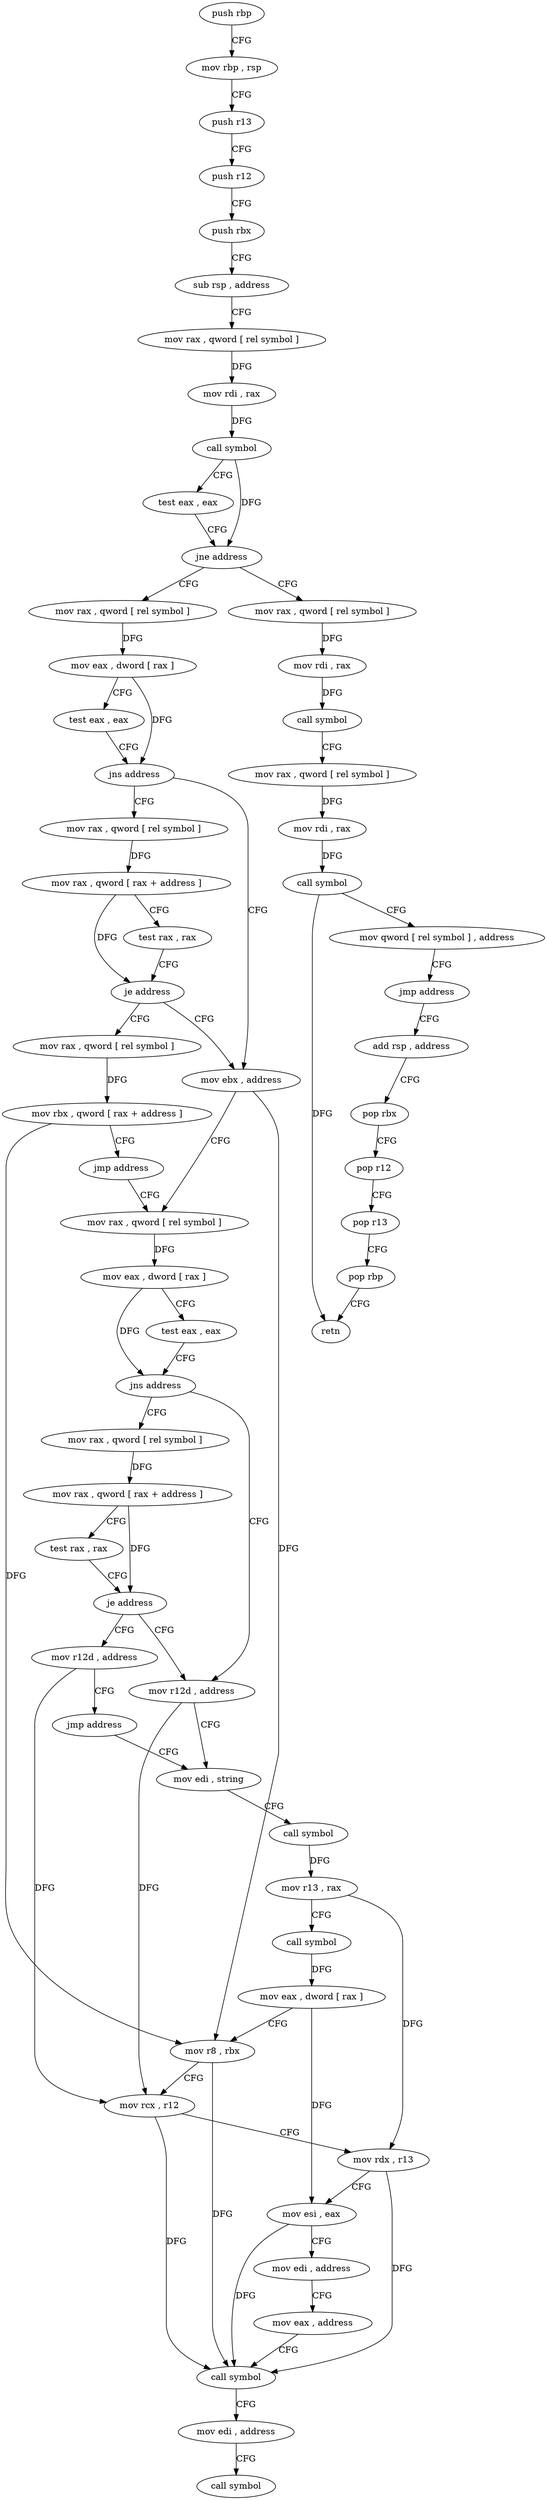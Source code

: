 digraph "func" {
"4239077" [label = "push rbp" ]
"4239078" [label = "mov rbp , rsp" ]
"4239081" [label = "push r13" ]
"4239083" [label = "push r12" ]
"4239085" [label = "push rbx" ]
"4239086" [label = "sub rsp , address" ]
"4239090" [label = "mov rax , qword [ rel symbol ]" ]
"4239097" [label = "mov rdi , rax" ]
"4239100" [label = "call symbol" ]
"4239105" [label = "test eax , eax" ]
"4239107" [label = "jne address" ]
"4239155" [label = "mov rax , qword [ rel symbol ]" ]
"4239109" [label = "mov rax , qword [ rel symbol ]" ]
"4239162" [label = "mov eax , dword [ rax ]" ]
"4239164" [label = "test eax , eax" ]
"4239166" [label = "jns address" ]
"4239197" [label = "mov ebx , address" ]
"4239168" [label = "mov rax , qword [ rel symbol ]" ]
"4239116" [label = "mov rdi , rax" ]
"4239119" [label = "call symbol" ]
"4239124" [label = "mov rax , qword [ rel symbol ]" ]
"4239131" [label = "mov rdi , rax" ]
"4239134" [label = "call symbol" ]
"4239139" [label = "mov qword [ rel symbol ] , address" ]
"4239150" [label = "jmp address" ]
"4239301" [label = "add rsp , address" ]
"4239202" [label = "mov rax , qword [ rel symbol ]" ]
"4239175" [label = "mov rax , qword [ rax + address ]" ]
"4239179" [label = "test rax , rax" ]
"4239182" [label = "je address" ]
"4239184" [label = "mov rax , qword [ rel symbol ]" ]
"4239305" [label = "pop rbx" ]
"4239306" [label = "pop r12" ]
"4239308" [label = "pop r13" ]
"4239310" [label = "pop rbp" ]
"4239311" [label = "retn" ]
"4239239" [label = "mov r12d , address" ]
"4239245" [label = "mov edi , string" ]
"4239215" [label = "mov rax , qword [ rel symbol ]" ]
"4239222" [label = "mov rax , qword [ rax + address ]" ]
"4239226" [label = "test rax , rax" ]
"4239229" [label = "je address" ]
"4239231" [label = "mov r12d , address" ]
"4239191" [label = "mov rbx , qword [ rax + address ]" ]
"4239195" [label = "jmp address" ]
"4239237" [label = "jmp address" ]
"4239209" [label = "mov eax , dword [ rax ]" ]
"4239211" [label = "test eax , eax" ]
"4239213" [label = "jns address" ]
"4239250" [label = "call symbol" ]
"4239255" [label = "mov r13 , rax" ]
"4239258" [label = "call symbol" ]
"4239263" [label = "mov eax , dword [ rax ]" ]
"4239265" [label = "mov r8 , rbx" ]
"4239268" [label = "mov rcx , r12" ]
"4239271" [label = "mov rdx , r13" ]
"4239274" [label = "mov esi , eax" ]
"4239276" [label = "mov edi , address" ]
"4239281" [label = "mov eax , address" ]
"4239286" [label = "call symbol" ]
"4239291" [label = "mov edi , address" ]
"4239296" [label = "call symbol" ]
"4239077" -> "4239078" [ label = "CFG" ]
"4239078" -> "4239081" [ label = "CFG" ]
"4239081" -> "4239083" [ label = "CFG" ]
"4239083" -> "4239085" [ label = "CFG" ]
"4239085" -> "4239086" [ label = "CFG" ]
"4239086" -> "4239090" [ label = "CFG" ]
"4239090" -> "4239097" [ label = "DFG" ]
"4239097" -> "4239100" [ label = "DFG" ]
"4239100" -> "4239105" [ label = "CFG" ]
"4239100" -> "4239107" [ label = "DFG" ]
"4239105" -> "4239107" [ label = "CFG" ]
"4239107" -> "4239155" [ label = "CFG" ]
"4239107" -> "4239109" [ label = "CFG" ]
"4239155" -> "4239162" [ label = "DFG" ]
"4239109" -> "4239116" [ label = "DFG" ]
"4239162" -> "4239164" [ label = "CFG" ]
"4239162" -> "4239166" [ label = "DFG" ]
"4239164" -> "4239166" [ label = "CFG" ]
"4239166" -> "4239197" [ label = "CFG" ]
"4239166" -> "4239168" [ label = "CFG" ]
"4239197" -> "4239202" [ label = "CFG" ]
"4239197" -> "4239265" [ label = "DFG" ]
"4239168" -> "4239175" [ label = "DFG" ]
"4239116" -> "4239119" [ label = "DFG" ]
"4239119" -> "4239124" [ label = "CFG" ]
"4239124" -> "4239131" [ label = "DFG" ]
"4239131" -> "4239134" [ label = "DFG" ]
"4239134" -> "4239139" [ label = "CFG" ]
"4239134" -> "4239311" [ label = "DFG" ]
"4239139" -> "4239150" [ label = "CFG" ]
"4239150" -> "4239301" [ label = "CFG" ]
"4239301" -> "4239305" [ label = "CFG" ]
"4239202" -> "4239209" [ label = "DFG" ]
"4239175" -> "4239179" [ label = "CFG" ]
"4239175" -> "4239182" [ label = "DFG" ]
"4239179" -> "4239182" [ label = "CFG" ]
"4239182" -> "4239197" [ label = "CFG" ]
"4239182" -> "4239184" [ label = "CFG" ]
"4239184" -> "4239191" [ label = "DFG" ]
"4239305" -> "4239306" [ label = "CFG" ]
"4239306" -> "4239308" [ label = "CFG" ]
"4239308" -> "4239310" [ label = "CFG" ]
"4239310" -> "4239311" [ label = "CFG" ]
"4239239" -> "4239245" [ label = "CFG" ]
"4239239" -> "4239268" [ label = "DFG" ]
"4239245" -> "4239250" [ label = "CFG" ]
"4239215" -> "4239222" [ label = "DFG" ]
"4239222" -> "4239226" [ label = "CFG" ]
"4239222" -> "4239229" [ label = "DFG" ]
"4239226" -> "4239229" [ label = "CFG" ]
"4239229" -> "4239239" [ label = "CFG" ]
"4239229" -> "4239231" [ label = "CFG" ]
"4239231" -> "4239237" [ label = "CFG" ]
"4239231" -> "4239268" [ label = "DFG" ]
"4239191" -> "4239195" [ label = "CFG" ]
"4239191" -> "4239265" [ label = "DFG" ]
"4239195" -> "4239202" [ label = "CFG" ]
"4239237" -> "4239245" [ label = "CFG" ]
"4239209" -> "4239211" [ label = "CFG" ]
"4239209" -> "4239213" [ label = "DFG" ]
"4239211" -> "4239213" [ label = "CFG" ]
"4239213" -> "4239239" [ label = "CFG" ]
"4239213" -> "4239215" [ label = "CFG" ]
"4239250" -> "4239255" [ label = "DFG" ]
"4239255" -> "4239258" [ label = "CFG" ]
"4239255" -> "4239271" [ label = "DFG" ]
"4239258" -> "4239263" [ label = "DFG" ]
"4239263" -> "4239265" [ label = "CFG" ]
"4239263" -> "4239274" [ label = "DFG" ]
"4239265" -> "4239268" [ label = "CFG" ]
"4239265" -> "4239286" [ label = "DFG" ]
"4239268" -> "4239271" [ label = "CFG" ]
"4239268" -> "4239286" [ label = "DFG" ]
"4239271" -> "4239274" [ label = "CFG" ]
"4239271" -> "4239286" [ label = "DFG" ]
"4239274" -> "4239276" [ label = "CFG" ]
"4239274" -> "4239286" [ label = "DFG" ]
"4239276" -> "4239281" [ label = "CFG" ]
"4239281" -> "4239286" [ label = "CFG" ]
"4239286" -> "4239291" [ label = "CFG" ]
"4239291" -> "4239296" [ label = "CFG" ]
}
